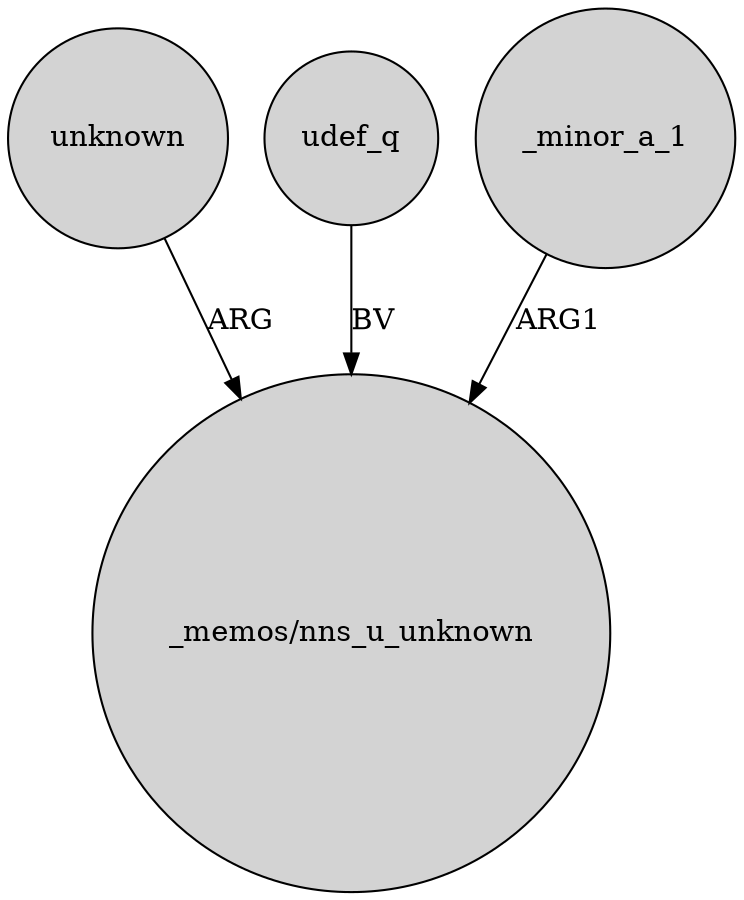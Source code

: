 digraph {
	node [shape=circle style=filled]
	unknown -> "_memos/nns_u_unknown" [label=ARG]
	udef_q -> "_memos/nns_u_unknown" [label=BV]
	_minor_a_1 -> "_memos/nns_u_unknown" [label=ARG1]
}
